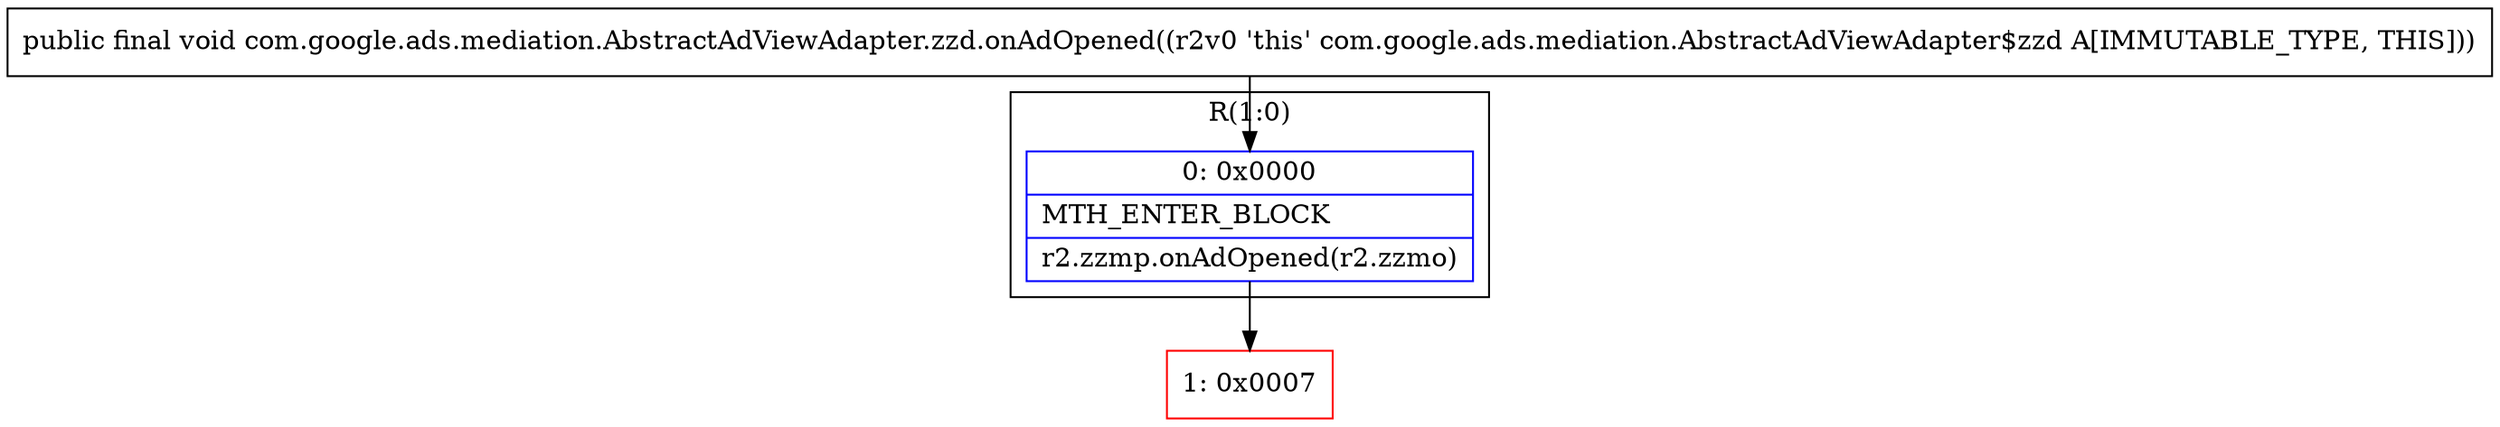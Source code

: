 digraph "CFG forcom.google.ads.mediation.AbstractAdViewAdapter.zzd.onAdOpened()V" {
subgraph cluster_Region_1588717373 {
label = "R(1:0)";
node [shape=record,color=blue];
Node_0 [shape=record,label="{0\:\ 0x0000|MTH_ENTER_BLOCK\l|r2.zzmp.onAdOpened(r2.zzmo)\l}"];
}
Node_1 [shape=record,color=red,label="{1\:\ 0x0007}"];
MethodNode[shape=record,label="{public final void com.google.ads.mediation.AbstractAdViewAdapter.zzd.onAdOpened((r2v0 'this' com.google.ads.mediation.AbstractAdViewAdapter$zzd A[IMMUTABLE_TYPE, THIS])) }"];
MethodNode -> Node_0;
Node_0 -> Node_1;
}

